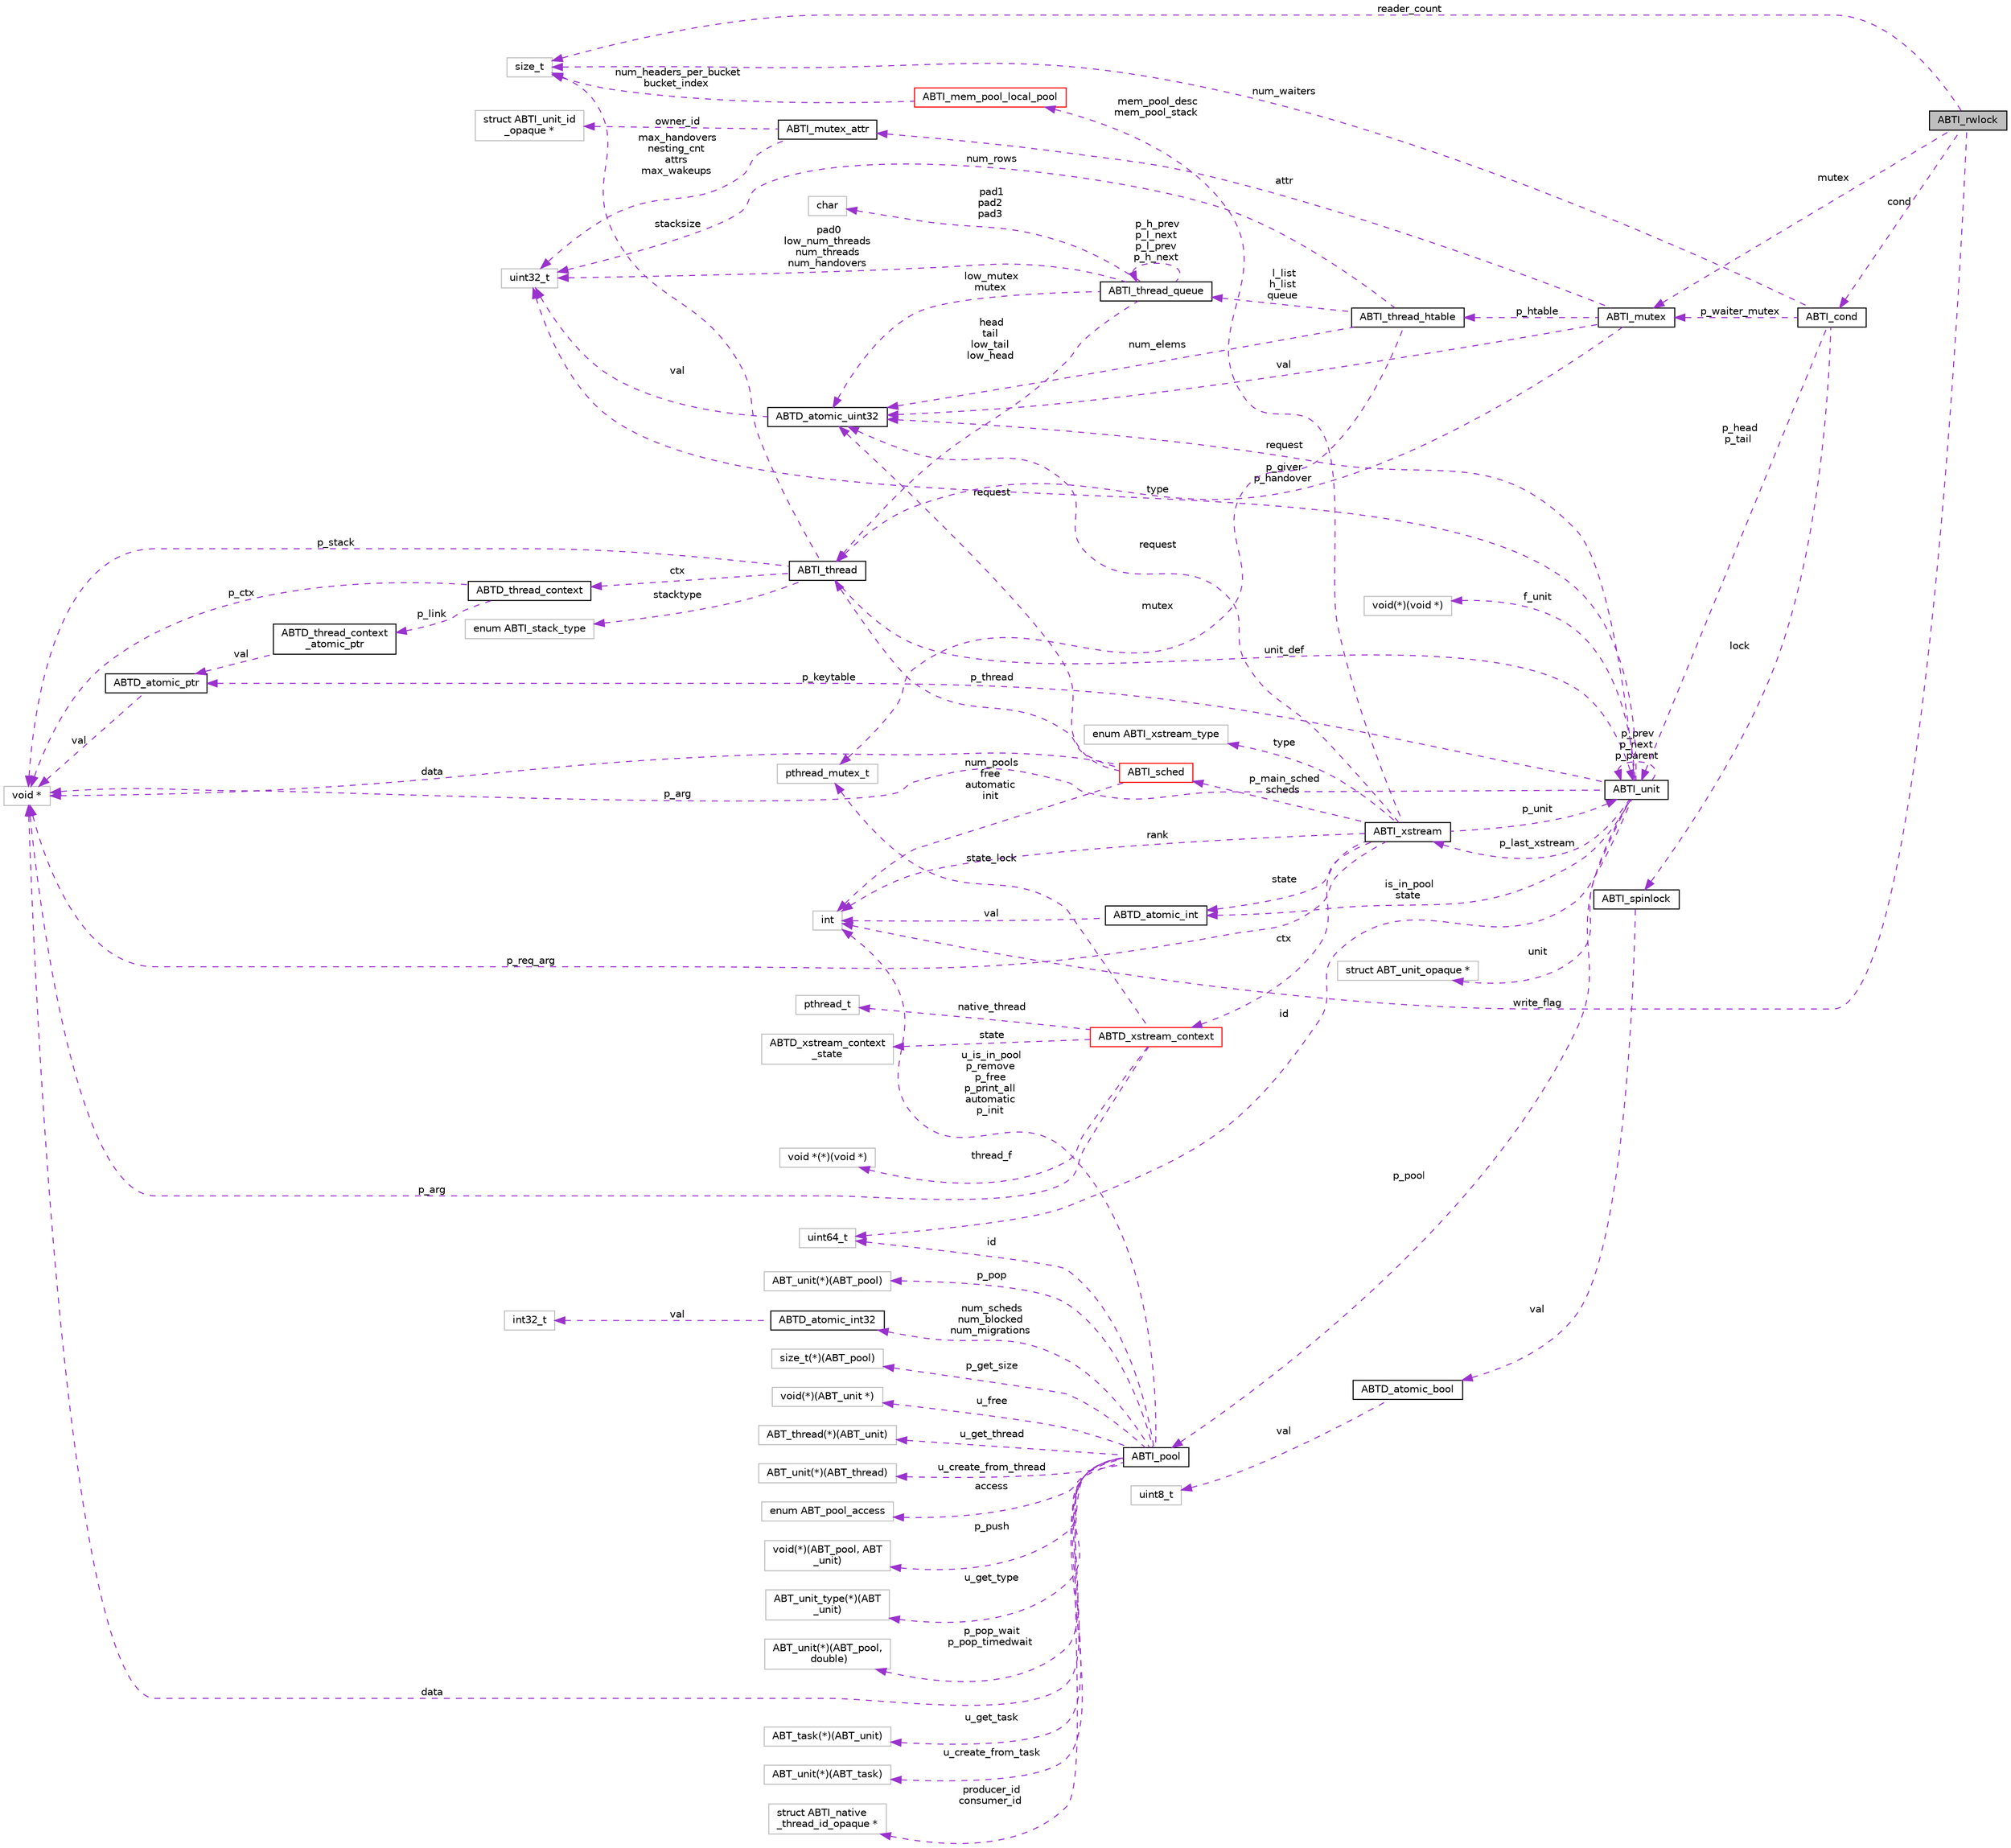 digraph "ABTI_rwlock"
{
  edge [fontname="Helvetica",fontsize="10",labelfontname="Helvetica",labelfontsize="10"];
  node [fontname="Helvetica",fontsize="10",shape=record];
  rankdir="LR";
  Node1 [label="ABTI_rwlock",height=0.2,width=0.4,color="black", fillcolor="grey75", style="filled" fontcolor="black"];
  Node2 -> Node1 [dir="back",color="darkorchid3",fontsize="10",style="dashed",label=" mutex" ,fontname="Helvetica"];
  Node2 [label="ABTI_mutex",height=0.2,width=0.4,color="black", fillcolor="white", style="filled",URL="$d5/d57/structABTI__mutex.html"];
  Node3 -> Node2 [dir="back",color="darkorchid3",fontsize="10",style="dashed",label=" p_giver\np_handover" ,fontname="Helvetica"];
  Node3 [label="ABTI_thread",height=0.2,width=0.4,color="black", fillcolor="white", style="filled",URL="$d3/d55/structABTI__thread.html"];
  Node4 -> Node3 [dir="back",color="darkorchid3",fontsize="10",style="dashed",label=" stacksize" ,fontname="Helvetica"];
  Node4 [label="size_t",height=0.2,width=0.4,color="grey75", fillcolor="white", style="filled"];
  Node5 -> Node3 [dir="back",color="darkorchid3",fontsize="10",style="dashed",label=" ctx" ,fontname="Helvetica"];
  Node5 [label="ABTD_thread_context",height=0.2,width=0.4,color="black", fillcolor="white", style="filled",URL="$d5/de4/structABTD__thread__context.html"];
  Node6 -> Node5 [dir="back",color="darkorchid3",fontsize="10",style="dashed",label=" p_link" ,fontname="Helvetica"];
  Node6 [label="ABTD_thread_context\l_atomic_ptr",height=0.2,width=0.4,color="black", fillcolor="white", style="filled",URL="$dd/dc0/structABTD__thread__context__atomic__ptr.html"];
  Node7 -> Node6 [dir="back",color="darkorchid3",fontsize="10",style="dashed",label=" val" ,fontname="Helvetica"];
  Node7 [label="ABTD_atomic_ptr",height=0.2,width=0.4,color="black", fillcolor="white", style="filled",URL="$df/d5b/structABTD__atomic__ptr.html"];
  Node8 -> Node7 [dir="back",color="darkorchid3",fontsize="10",style="dashed",label=" val" ,fontname="Helvetica"];
  Node8 [label="void *",height=0.2,width=0.4,color="grey75", fillcolor="white", style="filled"];
  Node8 -> Node5 [dir="back",color="darkorchid3",fontsize="10",style="dashed",label=" p_ctx" ,fontname="Helvetica"];
  Node9 -> Node3 [dir="back",color="darkorchid3",fontsize="10",style="dashed",label=" stacktype" ,fontname="Helvetica"];
  Node9 [label="enum ABTI_stack_type",height=0.2,width=0.4,color="grey75", fillcolor="white", style="filled"];
  Node8 -> Node3 [dir="back",color="darkorchid3",fontsize="10",style="dashed",label=" p_stack" ,fontname="Helvetica"];
  Node10 -> Node3 [dir="back",color="darkorchid3",fontsize="10",style="dashed",label=" unit_def" ,fontname="Helvetica"];
  Node10 [label="ABTI_unit",height=0.2,width=0.4,color="black", fillcolor="white", style="filled",URL="$dc/d58/structABTI__unit.html"];
  Node11 -> Node10 [dir="back",color="darkorchid3",fontsize="10",style="dashed",label=" f_unit" ,fontname="Helvetica"];
  Node11 [label="void(*)(void *)",height=0.2,width=0.4,color="grey75", fillcolor="white", style="filled"];
  Node12 -> Node10 [dir="back",color="darkorchid3",fontsize="10",style="dashed",label=" id" ,fontname="Helvetica"];
  Node12 [label="uint64_t",height=0.2,width=0.4,color="grey75", fillcolor="white", style="filled"];
  Node13 -> Node10 [dir="back",color="darkorchid3",fontsize="10",style="dashed",label=" p_pool" ,fontname="Helvetica"];
  Node13 [label="ABTI_pool",height=0.2,width=0.4,color="black", fillcolor="white", style="filled",URL="$df/d65/structABTI__pool.html"];
  Node14 -> Node13 [dir="back",color="darkorchid3",fontsize="10",style="dashed",label=" p_get_size" ,fontname="Helvetica"];
  Node14 [label="size_t(*)(ABT_pool)",height=0.2,width=0.4,color="grey75", fillcolor="white", style="filled"];
  Node15 -> Node13 [dir="back",color="darkorchid3",fontsize="10",style="dashed",label=" u_free" ,fontname="Helvetica"];
  Node15 [label="void(*)(ABT_unit *)",height=0.2,width=0.4,color="grey75", fillcolor="white", style="filled"];
  Node16 -> Node13 [dir="back",color="darkorchid3",fontsize="10",style="dashed",label=" u_get_thread" ,fontname="Helvetica"];
  Node16 [label="ABT_thread(*)(ABT_unit)",height=0.2,width=0.4,color="grey75", fillcolor="white", style="filled"];
  Node17 -> Node13 [dir="back",color="darkorchid3",fontsize="10",style="dashed",label=" u_create_from_thread" ,fontname="Helvetica"];
  Node17 [label="ABT_unit(*)(ABT_thread)",height=0.2,width=0.4,color="grey75", fillcolor="white", style="filled"];
  Node12 -> Node13 [dir="back",color="darkorchid3",fontsize="10",style="dashed",label=" id" ,fontname="Helvetica"];
  Node18 -> Node13 [dir="back",color="darkorchid3",fontsize="10",style="dashed",label=" access" ,fontname="Helvetica"];
  Node18 [label="enum ABT_pool_access",height=0.2,width=0.4,color="grey75", fillcolor="white", style="filled"];
  Node19 -> Node13 [dir="back",color="darkorchid3",fontsize="10",style="dashed",label=" p_push" ,fontname="Helvetica"];
  Node19 [label="void(*)(ABT_pool, ABT\l_unit)",height=0.2,width=0.4,color="grey75", fillcolor="white", style="filled"];
  Node20 -> Node13 [dir="back",color="darkorchid3",fontsize="10",style="dashed",label=" u_get_type" ,fontname="Helvetica"];
  Node20 [label="ABT_unit_type(*)(ABT\l_unit)",height=0.2,width=0.4,color="grey75", fillcolor="white", style="filled"];
  Node21 -> Node13 [dir="back",color="darkorchid3",fontsize="10",style="dashed",label=" p_pop_wait\np_pop_timedwait" ,fontname="Helvetica"];
  Node21 [label="ABT_unit(*)(ABT_pool,\l double)",height=0.2,width=0.4,color="grey75", fillcolor="white", style="filled"];
  Node22 -> Node13 [dir="back",color="darkorchid3",fontsize="10",style="dashed",label=" u_is_in_pool\np_remove\np_free\np_print_all\nautomatic\np_init" ,fontname="Helvetica"];
  Node22 [label="int",height=0.2,width=0.4,color="grey75", fillcolor="white", style="filled"];
  Node23 -> Node13 [dir="back",color="darkorchid3",fontsize="10",style="dashed",label=" num_scheds\nnum_blocked\nnum_migrations" ,fontname="Helvetica"];
  Node23 [label="ABTD_atomic_int32",height=0.2,width=0.4,color="black", fillcolor="white", style="filled",URL="$db/d9a/structABTD__atomic__int32.html"];
  Node24 -> Node23 [dir="back",color="darkorchid3",fontsize="10",style="dashed",label=" val" ,fontname="Helvetica"];
  Node24 [label="int32_t",height=0.2,width=0.4,color="grey75", fillcolor="white", style="filled"];
  Node25 -> Node13 [dir="back",color="darkorchid3",fontsize="10",style="dashed",label=" u_get_task" ,fontname="Helvetica"];
  Node25 [label="ABT_task(*)(ABT_unit)",height=0.2,width=0.4,color="grey75", fillcolor="white", style="filled"];
  Node26 -> Node13 [dir="back",color="darkorchid3",fontsize="10",style="dashed",label=" u_create_from_task" ,fontname="Helvetica"];
  Node26 [label="ABT_unit(*)(ABT_task)",height=0.2,width=0.4,color="grey75", fillcolor="white", style="filled"];
  Node27 -> Node13 [dir="back",color="darkorchid3",fontsize="10",style="dashed",label=" producer_id\nconsumer_id" ,fontname="Helvetica"];
  Node27 [label="struct ABTI_native\l_thread_id_opaque *",height=0.2,width=0.4,color="grey75", fillcolor="white", style="filled"];
  Node28 -> Node13 [dir="back",color="darkorchid3",fontsize="10",style="dashed",label=" p_pop" ,fontname="Helvetica"];
  Node28 [label="ABT_unit(*)(ABT_pool)",height=0.2,width=0.4,color="grey75", fillcolor="white", style="filled"];
  Node8 -> Node13 [dir="back",color="darkorchid3",fontsize="10",style="dashed",label=" data" ,fontname="Helvetica"];
  Node29 -> Node10 [dir="back",color="darkorchid3",fontsize="10",style="dashed",label=" p_last_xstream" ,fontname="Helvetica"];
  Node29 [label="ABTI_xstream",height=0.2,width=0.4,color="black", fillcolor="white", style="filled",URL="$dc/d3f/structABTI__xstream.html"];
  Node30 -> Node29 [dir="back",color="darkorchid3",fontsize="10",style="dashed",label=" ctx" ,fontname="Helvetica"];
  Node30 [label="ABTD_xstream_context",height=0.2,width=0.4,color="red", fillcolor="white", style="filled",URL="$df/dec/structABTD__xstream__context.html"];
  Node31 -> Node30 [dir="back",color="darkorchid3",fontsize="10",style="dashed",label=" state" ,fontname="Helvetica"];
  Node31 [label="ABTD_xstream_context\l_state",height=0.2,width=0.4,color="grey75", fillcolor="white", style="filled"];
  Node32 -> Node30 [dir="back",color="darkorchid3",fontsize="10",style="dashed",label=" thread_f" ,fontname="Helvetica"];
  Node32 [label="void *(*)(void *)",height=0.2,width=0.4,color="grey75", fillcolor="white", style="filled"];
  Node33 -> Node30 [dir="back",color="darkorchid3",fontsize="10",style="dashed",label=" state_lock" ,fontname="Helvetica"];
  Node33 [label="pthread_mutex_t",height=0.2,width=0.4,color="grey75", fillcolor="white", style="filled"];
  Node34 -> Node30 [dir="back",color="darkorchid3",fontsize="10",style="dashed",label=" native_thread" ,fontname="Helvetica"];
  Node34 [label="pthread_t",height=0.2,width=0.4,color="grey75", fillcolor="white", style="filled"];
  Node8 -> Node30 [dir="back",color="darkorchid3",fontsize="10",style="dashed",label=" p_arg" ,fontname="Helvetica"];
  Node35 -> Node29 [dir="back",color="darkorchid3",fontsize="10",style="dashed",label=" p_main_sched\nscheds" ,fontname="Helvetica"];
  Node35 [label="ABTI_sched",height=0.2,width=0.4,color="red", fillcolor="white", style="filled",URL="$d0/dd5/structABTI__sched.html"];
  Node3 -> Node35 [dir="back",color="darkorchid3",fontsize="10",style="dashed",label=" p_thread" ,fontname="Helvetica"];
  Node22 -> Node35 [dir="back",color="darkorchid3",fontsize="10",style="dashed",label=" num_pools\nfree\nautomatic\ninit" ,fontname="Helvetica"];
  Node36 -> Node35 [dir="back",color="darkorchid3",fontsize="10",style="dashed",label=" request" ,fontname="Helvetica"];
  Node36 [label="ABTD_atomic_uint32",height=0.2,width=0.4,color="black", fillcolor="white", style="filled",URL="$db/df7/structABTD__atomic__uint32.html"];
  Node37 -> Node36 [dir="back",color="darkorchid3",fontsize="10",style="dashed",label=" val" ,fontname="Helvetica"];
  Node37 [label="uint32_t",height=0.2,width=0.4,color="grey75", fillcolor="white", style="filled"];
  Node8 -> Node35 [dir="back",color="darkorchid3",fontsize="10",style="dashed",label=" data" ,fontname="Helvetica"];
  Node38 -> Node29 [dir="back",color="darkorchid3",fontsize="10",style="dashed",label=" type" ,fontname="Helvetica"];
  Node38 [label="enum ABTI_xstream_type",height=0.2,width=0.4,color="grey75", fillcolor="white", style="filled"];
  Node39 -> Node29 [dir="back",color="darkorchid3",fontsize="10",style="dashed",label=" state" ,fontname="Helvetica"];
  Node39 [label="ABTD_atomic_int",height=0.2,width=0.4,color="black", fillcolor="white", style="filled",URL="$d5/df5/structABTD__atomic__int.html"];
  Node22 -> Node39 [dir="back",color="darkorchid3",fontsize="10",style="dashed",label=" val" ,fontname="Helvetica"];
  Node22 -> Node29 [dir="back",color="darkorchid3",fontsize="10",style="dashed",label=" rank" ,fontname="Helvetica"];
  Node40 -> Node29 [dir="back",color="darkorchid3",fontsize="10",style="dashed",label=" mem_pool_desc\nmem_pool_stack" ,fontname="Helvetica"];
  Node40 [label="ABTI_mem_pool_local_pool",height=0.2,width=0.4,color="red", fillcolor="white", style="filled",URL="$d6/d69/structABTI__mem__pool__local__pool.html"];
  Node4 -> Node40 [dir="back",color="darkorchid3",fontsize="10",style="dashed",label=" num_headers_per_bucket\nbucket_index" ,fontname="Helvetica"];
  Node36 -> Node29 [dir="back",color="darkorchid3",fontsize="10",style="dashed",label=" request" ,fontname="Helvetica"];
  Node8 -> Node29 [dir="back",color="darkorchid3",fontsize="10",style="dashed",label=" p_req_arg" ,fontname="Helvetica"];
  Node10 -> Node29 [dir="back",color="darkorchid3",fontsize="10",style="dashed",label=" p_unit" ,fontname="Helvetica"];
  Node37 -> Node10 [dir="back",color="darkorchid3",fontsize="10",style="dashed",label=" type" ,fontname="Helvetica"];
  Node39 -> Node10 [dir="back",color="darkorchid3",fontsize="10",style="dashed",label=" is_in_pool\nstate" ,fontname="Helvetica"];
  Node7 -> Node10 [dir="back",color="darkorchid3",fontsize="10",style="dashed",label=" p_keytable" ,fontname="Helvetica"];
  Node36 -> Node10 [dir="back",color="darkorchid3",fontsize="10",style="dashed",label=" request" ,fontname="Helvetica"];
  Node8 -> Node10 [dir="back",color="darkorchid3",fontsize="10",style="dashed",label=" p_arg" ,fontname="Helvetica"];
  Node41 -> Node10 [dir="back",color="darkorchid3",fontsize="10",style="dashed",label=" unit" ,fontname="Helvetica"];
  Node41 [label="struct ABT_unit_opaque *",height=0.2,width=0.4,color="grey75", fillcolor="white", style="filled"];
  Node10 -> Node10 [dir="back",color="darkorchid3",fontsize="10",style="dashed",label=" p_prev\np_next\np_parent" ,fontname="Helvetica"];
  Node42 -> Node2 [dir="back",color="darkorchid3",fontsize="10",style="dashed",label=" attr" ,fontname="Helvetica"];
  Node42 [label="ABTI_mutex_attr",height=0.2,width=0.4,color="black", fillcolor="white", style="filled",URL="$df/de7/structABTI__mutex__attr.html"];
  Node43 -> Node42 [dir="back",color="darkorchid3",fontsize="10",style="dashed",label=" owner_id" ,fontname="Helvetica"];
  Node43 [label="struct ABTI_unit_id\l_opaque *",height=0.2,width=0.4,color="grey75", fillcolor="white", style="filled"];
  Node37 -> Node42 [dir="back",color="darkorchid3",fontsize="10",style="dashed",label=" max_handovers\nnesting_cnt\nattrs\nmax_wakeups" ,fontname="Helvetica"];
  Node44 -> Node2 [dir="back",color="darkorchid3",fontsize="10",style="dashed",label=" p_htable" ,fontname="Helvetica"];
  Node44 [label="ABTI_thread_htable",height=0.2,width=0.4,color="black", fillcolor="white", style="filled",URL="$db/de5/structABTI__thread__htable.html"];
  Node33 -> Node44 [dir="back",color="darkorchid3",fontsize="10",style="dashed",label=" mutex" ,fontname="Helvetica"];
  Node45 -> Node44 [dir="back",color="darkorchid3",fontsize="10",style="dashed",label=" l_list\nh_list\nqueue" ,fontname="Helvetica"];
  Node45 [label="ABTI_thread_queue",height=0.2,width=0.4,color="black", fillcolor="white", style="filled",URL="$d4/deb/structABTI__thread__queue.html"];
  Node3 -> Node45 [dir="back",color="darkorchid3",fontsize="10",style="dashed",label=" head\ntail\nlow_tail\nlow_head" ,fontname="Helvetica"];
  Node46 -> Node45 [dir="back",color="darkorchid3",fontsize="10",style="dashed",label=" pad1\npad2\npad3" ,fontname="Helvetica"];
  Node46 [label="char",height=0.2,width=0.4,color="grey75", fillcolor="white", style="filled"];
  Node45 -> Node45 [dir="back",color="darkorchid3",fontsize="10",style="dashed",label=" p_h_prev\np_l_next\np_l_prev\np_h_next" ,fontname="Helvetica"];
  Node37 -> Node45 [dir="back",color="darkorchid3",fontsize="10",style="dashed",label=" pad0\nlow_num_threads\nnum_threads\nnum_handovers" ,fontname="Helvetica"];
  Node36 -> Node45 [dir="back",color="darkorchid3",fontsize="10",style="dashed",label=" low_mutex\nmutex" ,fontname="Helvetica"];
  Node37 -> Node44 [dir="back",color="darkorchid3",fontsize="10",style="dashed",label=" num_rows" ,fontname="Helvetica"];
  Node36 -> Node44 [dir="back",color="darkorchid3",fontsize="10",style="dashed",label=" num_elems" ,fontname="Helvetica"];
  Node36 -> Node2 [dir="back",color="darkorchid3",fontsize="10",style="dashed",label=" val" ,fontname="Helvetica"];
  Node47 -> Node1 [dir="back",color="darkorchid3",fontsize="10",style="dashed",label=" cond" ,fontname="Helvetica"];
  Node47 [label="ABTI_cond",height=0.2,width=0.4,color="black", fillcolor="white", style="filled",URL="$d6/d10/structABTI__cond.html"];
  Node2 -> Node47 [dir="back",color="darkorchid3",fontsize="10",style="dashed",label=" p_waiter_mutex" ,fontname="Helvetica"];
  Node48 -> Node47 [dir="back",color="darkorchid3",fontsize="10",style="dashed",label=" lock" ,fontname="Helvetica"];
  Node48 [label="ABTI_spinlock",height=0.2,width=0.4,color="black", fillcolor="white", style="filled",URL="$dc/d81/structABTI__spinlock.html"];
  Node49 -> Node48 [dir="back",color="darkorchid3",fontsize="10",style="dashed",label=" val" ,fontname="Helvetica"];
  Node49 [label="ABTD_atomic_bool",height=0.2,width=0.4,color="black", fillcolor="white", style="filled",URL="$df/d2c/structABTD__atomic__bool.html"];
  Node50 -> Node49 [dir="back",color="darkorchid3",fontsize="10",style="dashed",label=" val" ,fontname="Helvetica"];
  Node50 [label="uint8_t",height=0.2,width=0.4,color="grey75", fillcolor="white", style="filled"];
  Node4 -> Node47 [dir="back",color="darkorchid3",fontsize="10",style="dashed",label=" num_waiters" ,fontname="Helvetica"];
  Node10 -> Node47 [dir="back",color="darkorchid3",fontsize="10",style="dashed",label=" p_head\np_tail" ,fontname="Helvetica"];
  Node4 -> Node1 [dir="back",color="darkorchid3",fontsize="10",style="dashed",label=" reader_count" ,fontname="Helvetica"];
  Node22 -> Node1 [dir="back",color="darkorchid3",fontsize="10",style="dashed",label=" write_flag" ,fontname="Helvetica"];
}
